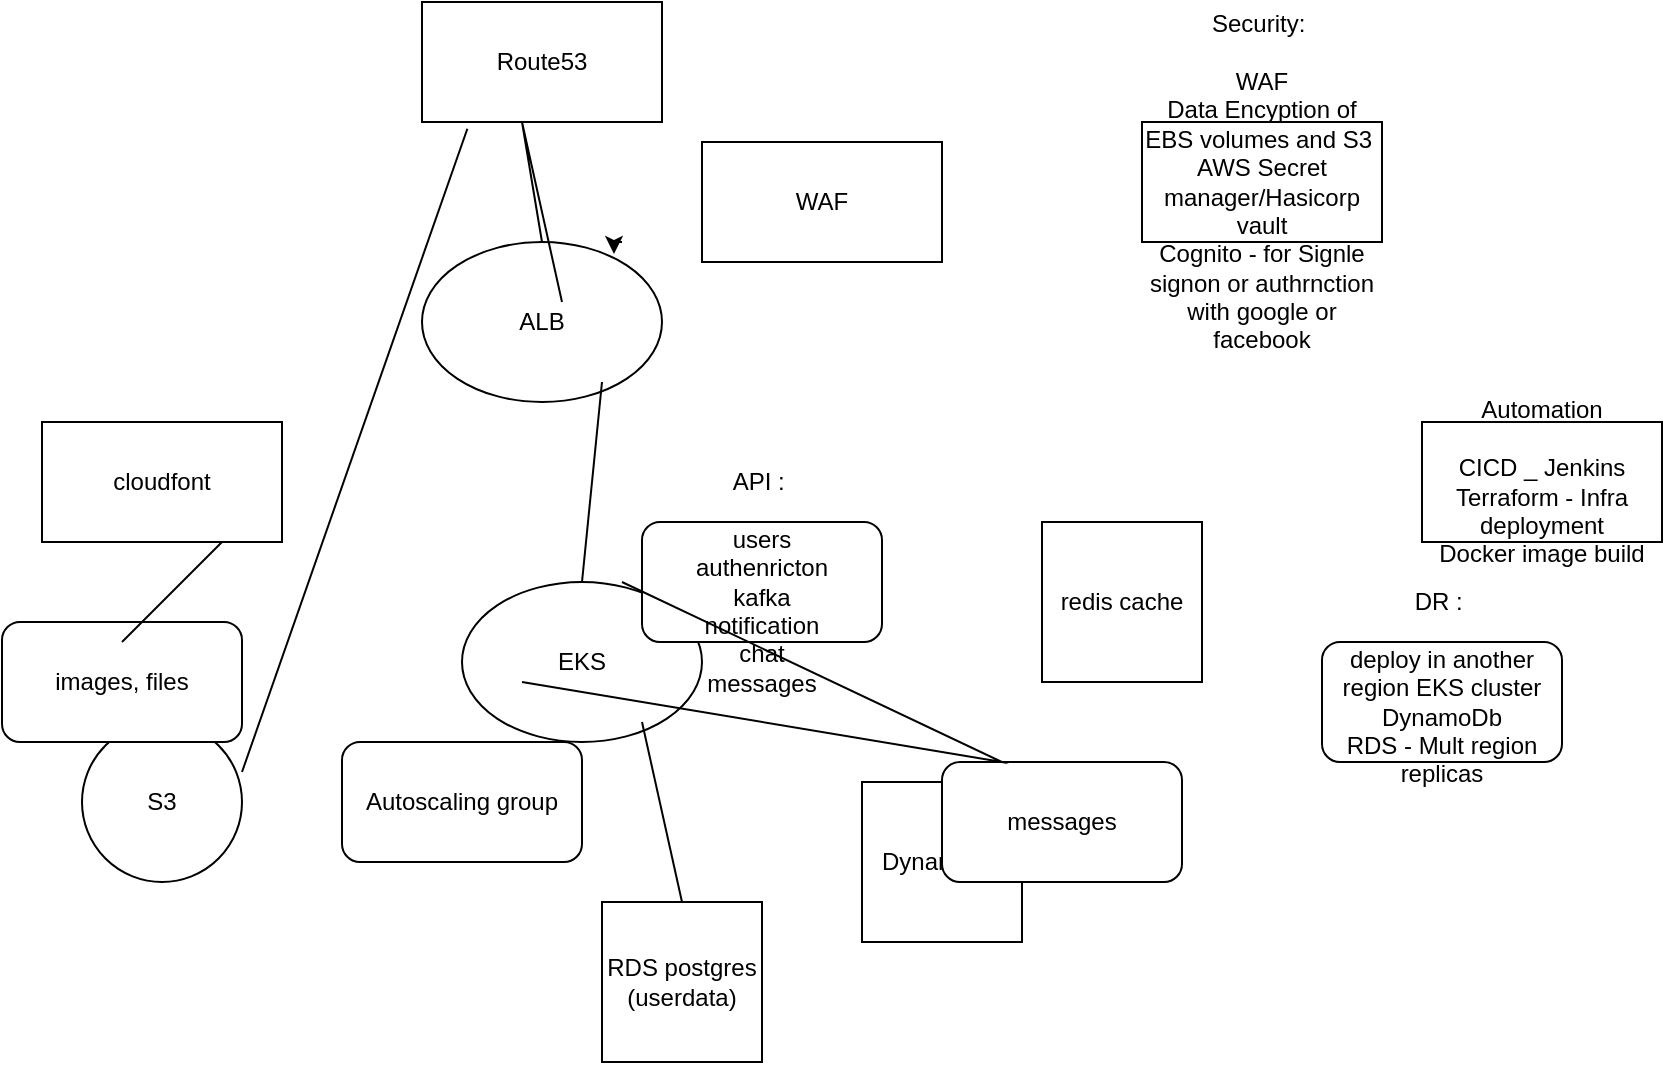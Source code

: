 <mxfile version="26.0.11">
  <diagram name="Page-1" id="BRYX4G3wqrkwyqx0_Nsn">
    <mxGraphModel dx="794" dy="492" grid="1" gridSize="10" guides="1" tooltips="1" connect="1" arrows="1" fold="1" page="1" pageScale="1" pageWidth="850" pageHeight="1100" math="0" shadow="0">
      <root>
        <mxCell id="0" />
        <mxCell id="1" parent="0" />
        <mxCell id="aGzEODZ64LIrxegJsH6e-1" value="ALB" style="ellipse;whiteSpace=wrap;html=1;" vertex="1" parent="1">
          <mxGeometry x="230" y="150" width="120" height="80" as="geometry" />
        </mxCell>
        <mxCell id="aGzEODZ64LIrxegJsH6e-2" value="Route53" style="whiteSpace=wrap;html=1;" vertex="1" parent="1">
          <mxGeometry x="230" y="30" width="120" height="60" as="geometry" />
        </mxCell>
        <mxCell id="aGzEODZ64LIrxegJsH6e-4" style="edgeStyle=orthogonalEdgeStyle;rounded=0;orthogonalLoop=1;jettySize=auto;html=1;entryX=0.8;entryY=0.075;entryDx=0;entryDy=0;entryPerimeter=0;" edge="1" parent="1" target="aGzEODZ64LIrxegJsH6e-1">
          <mxGeometry relative="1" as="geometry">
            <mxPoint x="330" y="150" as="sourcePoint" />
          </mxGeometry>
        </mxCell>
        <mxCell id="aGzEODZ64LIrxegJsH6e-5" value="" style="endArrow=none;html=1;rounded=0;" edge="1" parent="1">
          <mxGeometry width="50" height="50" relative="1" as="geometry">
            <mxPoint x="290" y="150" as="sourcePoint" />
            <mxPoint x="300" y="180" as="targetPoint" />
            <Array as="points">
              <mxPoint x="280" y="90" />
            </Array>
          </mxGeometry>
        </mxCell>
        <mxCell id="aGzEODZ64LIrxegJsH6e-6" value="EKS" style="ellipse;whiteSpace=wrap;html=1;" vertex="1" parent="1">
          <mxGeometry x="250" y="320" width="120" height="80" as="geometry" />
        </mxCell>
        <mxCell id="aGzEODZ64LIrxegJsH6e-7" value="API :&amp;nbsp;&lt;br&gt;&lt;br&gt;users&lt;br&gt;authenricton&lt;br&gt;kafka&lt;br&gt;notification&lt;br&gt;chat&lt;br&gt;messages" style="rounded=1;whiteSpace=wrap;html=1;" vertex="1" parent="1">
          <mxGeometry x="340" y="290" width="120" height="60" as="geometry" />
        </mxCell>
        <mxCell id="aGzEODZ64LIrxegJsH6e-8" value="S3" style="ellipse;whiteSpace=wrap;html=1;aspect=fixed;" vertex="1" parent="1">
          <mxGeometry x="60" y="390" width="80" height="80" as="geometry" />
        </mxCell>
        <mxCell id="aGzEODZ64LIrxegJsH6e-9" value="images, files" style="rounded=1;whiteSpace=wrap;html=1;" vertex="1" parent="1">
          <mxGeometry x="20" y="340" width="120" height="60" as="geometry" />
        </mxCell>
        <mxCell id="aGzEODZ64LIrxegJsH6e-10" value="DynamoDb" style="whiteSpace=wrap;html=1;aspect=fixed;" vertex="1" parent="1">
          <mxGeometry x="450" y="420" width="80" height="80" as="geometry" />
        </mxCell>
        <mxCell id="aGzEODZ64LIrxegJsH6e-11" value="messages" style="rounded=1;whiteSpace=wrap;html=1;" vertex="1" parent="1">
          <mxGeometry x="490" y="410" width="120" height="60" as="geometry" />
        </mxCell>
        <mxCell id="aGzEODZ64LIrxegJsH6e-12" value="RDS postgres (userdata)" style="whiteSpace=wrap;html=1;aspect=fixed;" vertex="1" parent="1">
          <mxGeometry x="320" y="480" width="80" height="80" as="geometry" />
        </mxCell>
        <mxCell id="aGzEODZ64LIrxegJsH6e-15" value="" style="endArrow=none;html=1;rounded=0;exitX=0.5;exitY=0;exitDx=0;exitDy=0;" edge="1" parent="1" source="aGzEODZ64LIrxegJsH6e-6">
          <mxGeometry width="50" height="50" relative="1" as="geometry">
            <mxPoint x="270" y="270" as="sourcePoint" />
            <mxPoint x="320" y="220" as="targetPoint" />
          </mxGeometry>
        </mxCell>
        <mxCell id="aGzEODZ64LIrxegJsH6e-17" value="" style="endArrow=none;html=1;rounded=0;exitX=0.5;exitY=0;exitDx=0;exitDy=0;" edge="1" parent="1" source="aGzEODZ64LIrxegJsH6e-12">
          <mxGeometry width="50" height="50" relative="1" as="geometry">
            <mxPoint x="290" y="440" as="sourcePoint" />
            <mxPoint x="340" y="390" as="targetPoint" />
          </mxGeometry>
        </mxCell>
        <mxCell id="aGzEODZ64LIrxegJsH6e-18" value="" style="endArrow=none;html=1;rounded=0;" edge="1" parent="1">
          <mxGeometry width="50" height="50" relative="1" as="geometry">
            <mxPoint x="280" y="370" as="sourcePoint" />
            <mxPoint x="330" y="320" as="targetPoint" />
            <Array as="points">
              <mxPoint x="520" y="410" />
            </Array>
          </mxGeometry>
        </mxCell>
        <mxCell id="aGzEODZ64LIrxegJsH6e-20" value="cloudfont" style="rounded=0;whiteSpace=wrap;html=1;" vertex="1" parent="1">
          <mxGeometry x="40" y="240" width="120" height="60" as="geometry" />
        </mxCell>
        <mxCell id="aGzEODZ64LIrxegJsH6e-21" value="" style="endArrow=none;html=1;rounded=0;" edge="1" parent="1">
          <mxGeometry width="50" height="50" relative="1" as="geometry">
            <mxPoint x="80" y="350" as="sourcePoint" />
            <mxPoint x="130" y="300" as="targetPoint" />
          </mxGeometry>
        </mxCell>
        <mxCell id="aGzEODZ64LIrxegJsH6e-22" value="Autoscaling group" style="rounded=1;whiteSpace=wrap;html=1;" vertex="1" parent="1">
          <mxGeometry x="190" y="400" width="120" height="60" as="geometry" />
        </mxCell>
        <mxCell id="aGzEODZ64LIrxegJsH6e-23" value="WAF" style="rounded=0;whiteSpace=wrap;html=1;" vertex="1" parent="1">
          <mxGeometry x="370" y="100" width="120" height="60" as="geometry" />
        </mxCell>
        <mxCell id="aGzEODZ64LIrxegJsH6e-24" value="redis cache" style="whiteSpace=wrap;html=1;aspect=fixed;" vertex="1" parent="1">
          <mxGeometry x="540" y="290" width="80" height="80" as="geometry" />
        </mxCell>
        <mxCell id="aGzEODZ64LIrxegJsH6e-25" value="Security:&amp;nbsp;&lt;br&gt;&lt;br&gt;WAF&lt;br&gt;Data Encyption of EBS volumes and S3&amp;nbsp;&lt;br&gt;AWS Secret manager/Hasicorp vault&lt;br&gt;Cognito - for Signle signon or authrnction with google or facebook" style="whiteSpace=wrap;html=1;" vertex="1" parent="1">
          <mxGeometry x="590" y="90" width="120" height="60" as="geometry" />
        </mxCell>
        <mxCell id="aGzEODZ64LIrxegJsH6e-26" value="Automation&lt;br&gt;&lt;br&gt;CICD _ Jenkins&lt;br&gt;Terraform - Infra deployment&lt;div&gt;Docker image build&lt;/div&gt;" style="whiteSpace=wrap;html=1;" vertex="1" parent="1">
          <mxGeometry x="730" y="240" width="120" height="60" as="geometry" />
        </mxCell>
        <mxCell id="aGzEODZ64LIrxegJsH6e-27" value="DR :&amp;nbsp;&lt;br&gt;&lt;br&gt;deploy in another region EKS cluster&lt;br&gt;DynamoDb&lt;br&gt;RDS - Mult region replicas&lt;br&gt;&lt;div&gt;&lt;br/&gt;&lt;/div&gt;" style="rounded=1;whiteSpace=wrap;html=1;" vertex="1" parent="1">
          <mxGeometry x="680" y="350" width="120" height="60" as="geometry" />
        </mxCell>
        <mxCell id="aGzEODZ64LIrxegJsH6e-28" value="" style="endArrow=none;html=1;rounded=0;exitX=1;exitY=0;exitDx=0;exitDy=0;entryX=0.189;entryY=1.056;entryDx=0;entryDy=0;entryPerimeter=0;" edge="1" parent="1" target="aGzEODZ64LIrxegJsH6e-2">
          <mxGeometry width="50" height="50" relative="1" as="geometry">
            <mxPoint x="140" y="415" as="sourcePoint" />
            <mxPoint x="260" y="305" as="targetPoint" />
          </mxGeometry>
        </mxCell>
      </root>
    </mxGraphModel>
  </diagram>
</mxfile>
